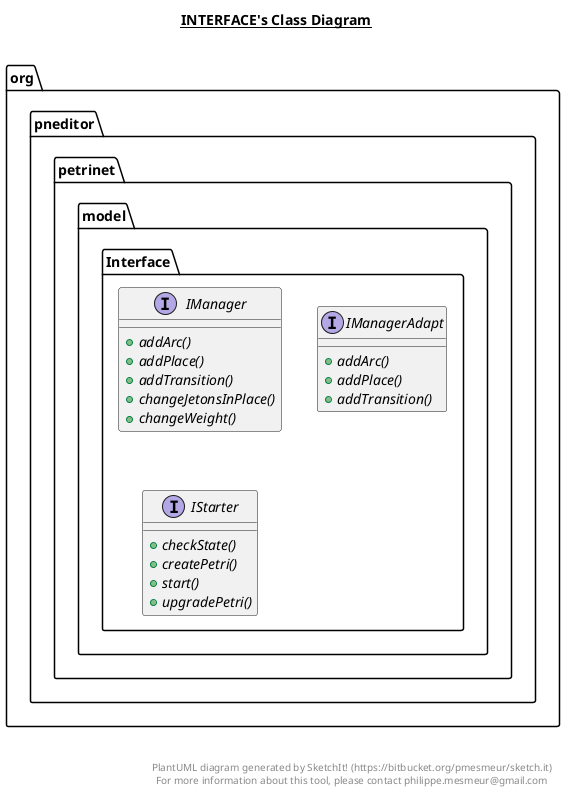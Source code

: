 @startuml

title __INTERFACE's Class Diagram__\n

  namespace org.pneditor.petrinet {
    namespace model.Interface {
      interface org.pneditor.petrinet.model.Interface.IManager {
          {abstract} + addArc()
          {abstract} + addPlace()
          {abstract} + addTransition()
          {abstract} + changeJetonsInPlace()
          {abstract} + changeWeight()
      }
    }
  }
  

  namespace org.pneditor.petrinet {
    namespace model.Interface {
      interface org.pneditor.petrinet.model.Interface.IManagerAdapt {
          {abstract} + addArc()
          {abstract} + addPlace()
          {abstract} + addTransition()
      }
    }
  }
  

  namespace org.pneditor.petrinet {
    namespace model.Interface {
      interface org.pneditor.petrinet.model.Interface.IStarter {
          {abstract} + checkState()
          {abstract} + createPetri()
          {abstract} + start()
          {abstract} + upgradePetri()
      }
    }
  }
  



right footer


PlantUML diagram generated by SketchIt! (https://bitbucket.org/pmesmeur/sketch.it)
For more information about this tool, please contact philippe.mesmeur@gmail.com
endfooter

@enduml
